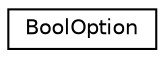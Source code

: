 digraph "Graphical Class Hierarchy"
{
 // LATEX_PDF_SIZE
  edge [fontname="Helvetica",fontsize="10",labelfontname="Helvetica",labelfontsize="10"];
  node [fontname="Helvetica",fontsize="10",shape=record];
  rankdir="LR";
  Node0 [label="BoolOption",height=0.2,width=0.4,color="black", fillcolor="white", style="filled",URL="$class_bool_option.html",tooltip="specify boolean true/false flags on the boost command line"];
}
